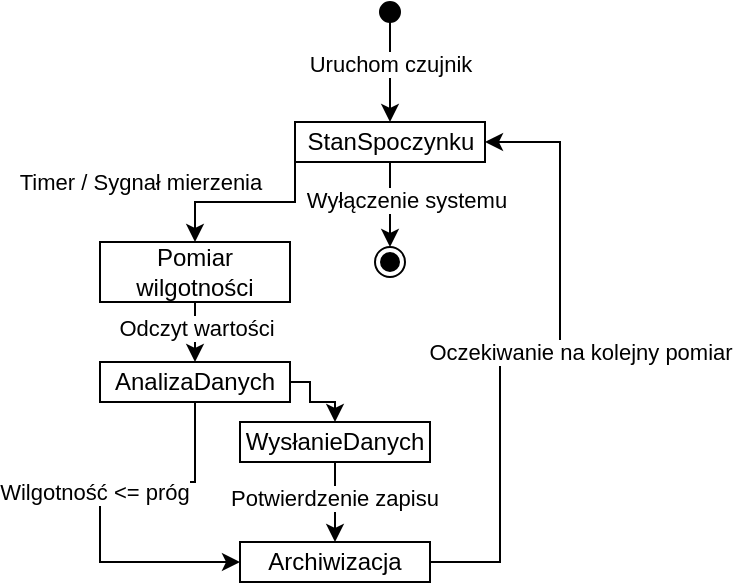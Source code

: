 <mxfile version="26.0.7">
  <diagram name="Strona-1" id="J-38JeSTsiYzVacKP8Ot">
    <mxGraphModel dx="484" dy="510" grid="1" gridSize="10" guides="1" tooltips="1" connect="1" arrows="1" fold="1" page="1" pageScale="1" pageWidth="827" pageHeight="1169" math="0" shadow="0">
      <root>
        <mxCell id="0" />
        <mxCell id="1" parent="0" />
        <mxCell id="AXswlEOneYYweRu8q5Nk-8" style="edgeStyle=orthogonalEdgeStyle;rounded=0;orthogonalLoop=1;jettySize=auto;html=1;entryX=0.5;entryY=0;entryDx=0;entryDy=0;" edge="1" parent="1" source="AXswlEOneYYweRu8q5Nk-3" target="AXswlEOneYYweRu8q5Nk-5">
          <mxGeometry relative="1" as="geometry" />
        </mxCell>
        <mxCell id="AXswlEOneYYweRu8q5Nk-24" value="Uruchom czujnik" style="edgeLabel;html=1;align=center;verticalAlign=middle;resizable=0;points=[];" vertex="1" connectable="0" parent="AXswlEOneYYweRu8q5Nk-8">
          <mxGeometry x="0.052" y="1" relative="1" as="geometry">
            <mxPoint x="-1" y="-6" as="offset" />
          </mxGeometry>
        </mxCell>
        <mxCell id="AXswlEOneYYweRu8q5Nk-3" value="" style="ellipse;whiteSpace=wrap;html=1;aspect=fixed;fillColor=light-dark(#000000,var(--ge-dark-color, #121212));" vertex="1" parent="1">
          <mxGeometry x="220" y="30" width="10" height="10" as="geometry" />
        </mxCell>
        <mxCell id="AXswlEOneYYweRu8q5Nk-5" value="StanSpoczynku" style="rounded=0;whiteSpace=wrap;html=1;" vertex="1" parent="1">
          <mxGeometry x="177.5" y="90" width="95" height="20" as="geometry" />
        </mxCell>
        <mxCell id="AXswlEOneYYweRu8q5Nk-10" value="Pomiar wilgotności" style="rounded=0;whiteSpace=wrap;html=1;" vertex="1" parent="1">
          <mxGeometry x="80" y="150" width="95" height="30" as="geometry" />
        </mxCell>
        <mxCell id="AXswlEOneYYweRu8q5Nk-11" value="AnalizaDanych" style="rounded=0;whiteSpace=wrap;html=1;" vertex="1" parent="1">
          <mxGeometry x="80" y="210" width="95" height="20" as="geometry" />
        </mxCell>
        <mxCell id="AXswlEOneYYweRu8q5Nk-12" value="WysłanieDanych" style="rounded=0;whiteSpace=wrap;html=1;" vertex="1" parent="1">
          <mxGeometry x="150" y="240" width="95" height="20" as="geometry" />
        </mxCell>
        <mxCell id="AXswlEOneYYweRu8q5Nk-13" value="Archiwizacja" style="rounded=0;whiteSpace=wrap;html=1;" vertex="1" parent="1">
          <mxGeometry x="150" y="300" width="95" height="20" as="geometry" />
        </mxCell>
        <mxCell id="AXswlEOneYYweRu8q5Nk-15" value="" style="ellipse;html=1;shape=endState;fillColor=#000000;strokeColor=#000000;" vertex="1" parent="1">
          <mxGeometry x="217.5" y="152.5" width="15" height="15" as="geometry" />
        </mxCell>
        <mxCell id="AXswlEOneYYweRu8q5Nk-16" value="" style="endArrow=classic;html=1;rounded=0;exitX=0.5;exitY=1;exitDx=0;exitDy=0;entryX=0.5;entryY=0;entryDx=0;entryDy=0;" edge="1" parent="1" source="AXswlEOneYYweRu8q5Nk-5" target="AXswlEOneYYweRu8q5Nk-15">
          <mxGeometry width="50" height="50" relative="1" as="geometry">
            <mxPoint x="230" y="240" as="sourcePoint" />
            <mxPoint x="280" y="190" as="targetPoint" />
          </mxGeometry>
        </mxCell>
        <mxCell id="AXswlEOneYYweRu8q5Nk-30" value="Wyłączenie systemu" style="edgeLabel;html=1;align=center;verticalAlign=middle;resizable=0;points=[];" vertex="1" connectable="0" parent="AXswlEOneYYweRu8q5Nk-16">
          <mxGeometry x="-0.124" relative="1" as="geometry">
            <mxPoint x="8" as="offset" />
          </mxGeometry>
        </mxCell>
        <mxCell id="AXswlEOneYYweRu8q5Nk-17" value="" style="endArrow=classic;html=1;rounded=0;exitX=0;exitY=1;exitDx=0;exitDy=0;entryX=0.5;entryY=0;entryDx=0;entryDy=0;edgeStyle=orthogonalEdgeStyle;" edge="1" parent="1" source="AXswlEOneYYweRu8q5Nk-5" target="AXswlEOneYYweRu8q5Nk-10">
          <mxGeometry width="50" height="50" relative="1" as="geometry">
            <mxPoint x="230" y="240" as="sourcePoint" />
            <mxPoint x="280" y="190" as="targetPoint" />
          </mxGeometry>
        </mxCell>
        <mxCell id="AXswlEOneYYweRu8q5Nk-29" value="Timer / Sygnał mierzenia" style="edgeLabel;html=1;align=center;verticalAlign=middle;resizable=0;points=[];" vertex="1" connectable="0" parent="AXswlEOneYYweRu8q5Nk-17">
          <mxGeometry x="0.31" y="2" relative="1" as="geometry">
            <mxPoint x="-39" y="-12" as="offset" />
          </mxGeometry>
        </mxCell>
        <mxCell id="AXswlEOneYYweRu8q5Nk-18" value="" style="endArrow=classic;html=1;rounded=0;exitX=0.5;exitY=1;exitDx=0;exitDy=0;entryX=0.5;entryY=0;entryDx=0;entryDy=0;" edge="1" parent="1" source="AXswlEOneYYweRu8q5Nk-10" target="AXswlEOneYYweRu8q5Nk-11">
          <mxGeometry width="50" height="50" relative="1" as="geometry">
            <mxPoint x="230" y="240" as="sourcePoint" />
            <mxPoint x="280" y="190" as="targetPoint" />
          </mxGeometry>
        </mxCell>
        <mxCell id="AXswlEOneYYweRu8q5Nk-28" value="Odczyt wartości" style="edgeLabel;html=1;align=center;verticalAlign=middle;resizable=0;points=[];" vertex="1" connectable="0" parent="AXswlEOneYYweRu8q5Nk-18">
          <mxGeometry x="-0.172" relative="1" as="geometry">
            <mxPoint as="offset" />
          </mxGeometry>
        </mxCell>
        <mxCell id="AXswlEOneYYweRu8q5Nk-19" value="" style="endArrow=classic;html=1;rounded=0;exitX=1;exitY=1;exitDx=0;exitDy=0;entryX=0.5;entryY=0;entryDx=0;entryDy=0;edgeStyle=orthogonalEdgeStyle;" edge="1" parent="1" source="AXswlEOneYYweRu8q5Nk-11" target="AXswlEOneYYweRu8q5Nk-12">
          <mxGeometry width="50" height="50" relative="1" as="geometry">
            <mxPoint x="230" y="240" as="sourcePoint" />
            <mxPoint x="280" y="190" as="targetPoint" />
            <Array as="points">
              <mxPoint x="175" y="220" />
              <mxPoint x="185" y="220" />
              <mxPoint x="185" y="230" />
              <mxPoint x="198" y="230" />
            </Array>
          </mxGeometry>
        </mxCell>
        <mxCell id="AXswlEOneYYweRu8q5Nk-20" value="" style="endArrow=classic;html=1;rounded=0;exitX=0.5;exitY=1;exitDx=0;exitDy=0;entryX=0.5;entryY=0;entryDx=0;entryDy=0;" edge="1" parent="1" source="AXswlEOneYYweRu8q5Nk-12" target="AXswlEOneYYweRu8q5Nk-13">
          <mxGeometry width="50" height="50" relative="1" as="geometry">
            <mxPoint x="230" y="240" as="sourcePoint" />
            <mxPoint x="280" y="190" as="targetPoint" />
          </mxGeometry>
        </mxCell>
        <mxCell id="AXswlEOneYYweRu8q5Nk-26" value="Potwierdzenie zapisu" style="edgeLabel;html=1;align=center;verticalAlign=middle;resizable=0;points=[];" vertex="1" connectable="0" parent="AXswlEOneYYweRu8q5Nk-20">
          <mxGeometry x="-0.121" y="-1" relative="1" as="geometry">
            <mxPoint as="offset" />
          </mxGeometry>
        </mxCell>
        <mxCell id="AXswlEOneYYweRu8q5Nk-21" value="" style="endArrow=classic;html=1;rounded=0;entryX=0;entryY=0;entryDx=0;entryDy=0;edgeStyle=orthogonalEdgeStyle;exitX=0.5;exitY=1;exitDx=0;exitDy=0;" edge="1" parent="1" source="AXswlEOneYYweRu8q5Nk-11">
          <mxGeometry width="50" height="50" relative="1" as="geometry">
            <mxPoint x="128" y="230" as="sourcePoint" />
            <mxPoint x="150.0" y="310" as="targetPoint" />
            <Array as="points">
              <mxPoint x="128" y="270" />
              <mxPoint x="80" y="270" />
              <mxPoint x="80" y="310" />
            </Array>
          </mxGeometry>
        </mxCell>
        <mxCell id="AXswlEOneYYweRu8q5Nk-27" value="Wilgotność &amp;lt;= próg" style="edgeLabel;html=1;align=center;verticalAlign=middle;resizable=0;points=[];" vertex="1" connectable="0" parent="AXswlEOneYYweRu8q5Nk-21">
          <mxGeometry x="-0.075" y="-1" relative="1" as="geometry">
            <mxPoint x="-2" y="1" as="offset" />
          </mxGeometry>
        </mxCell>
        <mxCell id="AXswlEOneYYweRu8q5Nk-22" value="" style="endArrow=classic;html=1;rounded=0;exitX=1;exitY=0;exitDx=0;exitDy=0;entryX=1;entryY=0.5;entryDx=0;entryDy=0;edgeStyle=orthogonalEdgeStyle;" edge="1" parent="1" source="AXswlEOneYYweRu8q5Nk-13" target="AXswlEOneYYweRu8q5Nk-5">
          <mxGeometry width="50" height="50" relative="1" as="geometry">
            <mxPoint x="300" y="290" as="sourcePoint" />
            <mxPoint x="350" y="240" as="targetPoint" />
            <Array as="points">
              <mxPoint x="245" y="310" />
              <mxPoint x="280" y="310" />
              <mxPoint x="280" y="210" />
              <mxPoint x="310" y="210" />
              <mxPoint x="310" y="100" />
            </Array>
          </mxGeometry>
        </mxCell>
        <mxCell id="AXswlEOneYYweRu8q5Nk-25" value="Oczekiwanie na kolejny pomiar" style="edgeLabel;html=1;align=center;verticalAlign=middle;resizable=0;points=[];" vertex="1" connectable="0" parent="AXswlEOneYYweRu8q5Nk-22">
          <mxGeometry x="-0.178" y="-2" relative="1" as="geometry">
            <mxPoint x="38" y="-18" as="offset" />
          </mxGeometry>
        </mxCell>
      </root>
    </mxGraphModel>
  </diagram>
</mxfile>
